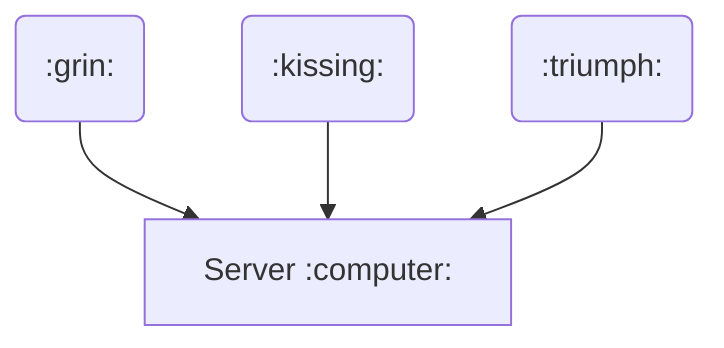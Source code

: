 graph TD
  u1(:grin:) --> Server[ Server :computer:]
  u2(:kissing:) --> Server
  u3(:triumph:) --> Server